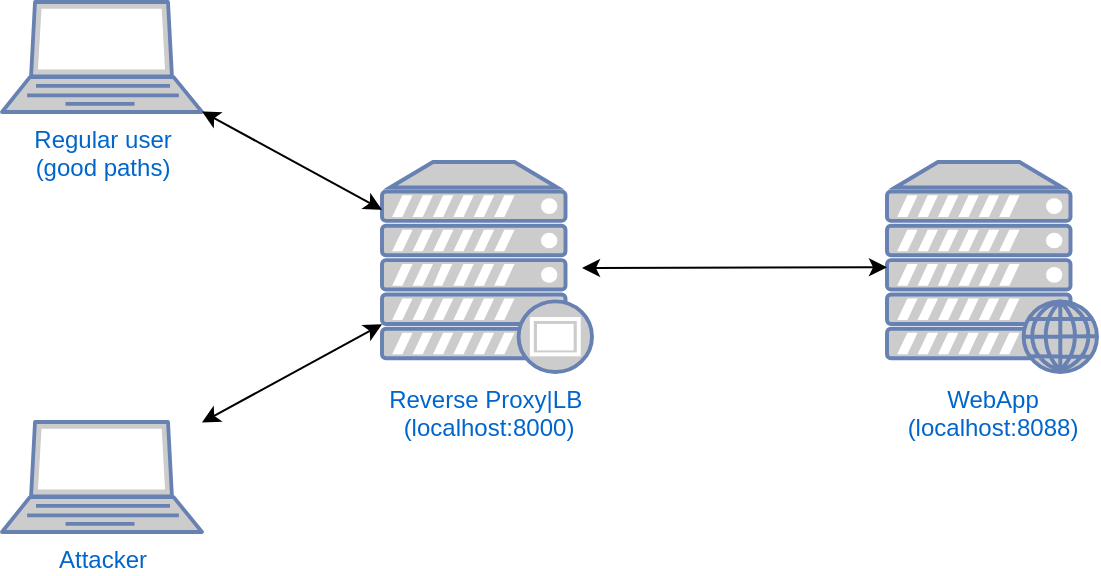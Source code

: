 <mxfile version="11.3.0" type="device" pages="1"><diagram id="fcsN8LrJ0RGSa26nB9cR" name="Page-1"><mxGraphModel dx="1662" dy="803" grid="1" gridSize="10" guides="1" tooltips="1" connect="1" arrows="1" fold="1" page="1" pageScale="1" pageWidth="827" pageHeight="1169" math="0" shadow="0"><root><mxCell id="0"/><mxCell id="1" parent="0"/><mxCell id="yUV94a5V-YTMJRTsNnXc-20" value="WebApp&lt;br&gt;(localhost:8088)&lt;br&gt;" style="fontColor=#0066CC;verticalAlign=top;verticalLabelPosition=bottom;labelPosition=center;align=center;html=1;outlineConnect=0;fillColor=#CCCCCC;strokeColor=#6881B3;gradientColor=none;gradientDirection=north;strokeWidth=2;shape=mxgraph.networks.web_server;" parent="1" vertex="1"><mxGeometry x="652.5" y="620" width="105" height="105" as="geometry"/></mxCell><mxCell id="yUV94a5V-YTMJRTsNnXc-21" value="Reverse Proxy|LB&amp;nbsp; &lt;br&gt;(localhost:8000)" style="fontColor=#0066CC;verticalAlign=top;verticalLabelPosition=bottom;labelPosition=center;align=center;html=1;outlineConnect=0;fillColor=#CCCCCC;strokeColor=#6881B3;gradientColor=none;gradientDirection=north;strokeWidth=2;shape=mxgraph.networks.proxy_server;" parent="1" vertex="1"><mxGeometry x="400" y="620" width="105" height="105" as="geometry"/></mxCell><mxCell id="yUV94a5V-YTMJRTsNnXc-22" value="&lt;div&gt;Regular user&lt;/div&gt;&lt;div&gt;(good paths)&lt;br&gt;&lt;/div&gt;" style="fontColor=#0066CC;verticalAlign=top;verticalLabelPosition=bottom;labelPosition=center;align=center;html=1;outlineConnect=0;fillColor=#CCCCCC;strokeColor=#6881B3;gradientColor=none;gradientDirection=north;strokeWidth=2;shape=mxgraph.networks.laptop;" parent="1" vertex="1"><mxGeometry x="210" y="540" width="100" height="55" as="geometry"/></mxCell><mxCell id="yUV94a5V-YTMJRTsNnXc-23" value="" style="endArrow=classic;startArrow=classic;html=1;" parent="1" source="yUV94a5V-YTMJRTsNnXc-21" target="yUV94a5V-YTMJRTsNnXc-22" edge="1"><mxGeometry width="50" height="50" relative="1" as="geometry"><mxPoint x="233.675" y="727.5" as="sourcePoint"/><mxPoint x="180" y="930" as="targetPoint"/></mxGeometry></mxCell><mxCell id="yUV94a5V-YTMJRTsNnXc-24" value="" style="endArrow=classic;startArrow=classic;html=1;" parent="1" target="yUV94a5V-YTMJRTsNnXc-20" edge="1"><mxGeometry width="50" height="50" relative="1" as="geometry"><mxPoint x="500" y="673" as="sourcePoint"/><mxPoint x="570" y="800" as="targetPoint"/></mxGeometry></mxCell><mxCell id="L8sZXxU4UPz6o32guG3t-1" value="Attacker" style="fontColor=#0066CC;verticalAlign=top;verticalLabelPosition=bottom;labelPosition=center;align=center;html=1;outlineConnect=0;fillColor=#CCCCCC;strokeColor=#6881B3;gradientColor=none;gradientDirection=north;strokeWidth=2;shape=mxgraph.networks.laptop;" vertex="1" parent="1"><mxGeometry x="210" y="750" width="100" height="55" as="geometry"/></mxCell><mxCell id="L8sZXxU4UPz6o32guG3t-2" value="" style="endArrow=classic;startArrow=classic;html=1;" edge="1" parent="1" source="yUV94a5V-YTMJRTsNnXc-21" target="L8sZXxU4UPz6o32guG3t-1"><mxGeometry width="50" height="50" relative="1" as="geometry"><mxPoint x="410" y="688.989" as="sourcePoint"/><mxPoint x="290" y="703.82" as="targetPoint"/></mxGeometry></mxCell><mxCell id="L8sZXxU4UPz6o32guG3t-3" value="" style="shape=image;html=1;verticalAlign=top;verticalLabelPosition=bottom;labelBackgroundColor=#ffffff;imageAspect=0;aspect=fixed;image=https://cdn0.iconfinder.com/data/icons/social-flat-rounded-rects/512/anonymous-128.png" vertex="1" parent="1"><mxGeometry x="236.5" y="750" width="47" height="47" as="geometry"/></mxCell></root></mxGraphModel></diagram></mxfile>